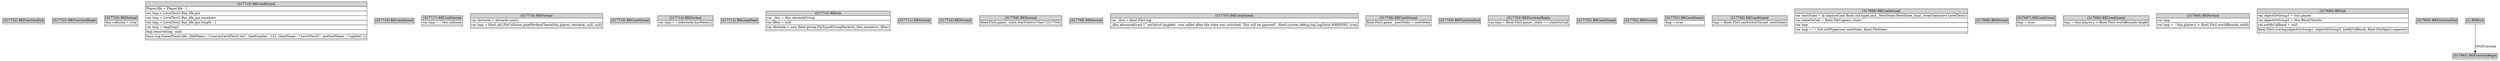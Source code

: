 digraph graphname {
	node [shape=plaintext];
n317722[label=<<table BORDER="0" CELLBORDER="1" CELLSPACING="0">
	<tr><td port="in" bgcolor="lightgray">(317722) BKFunctionEnd</td></tr>
	<tr><td port="out"></td></tr>
</table>>];
n317721[label=<<table BORDER="0" CELLBORDER="1" CELLSPACING="0">
	<tr><td port="in" bgcolor="lightgray">(317721) BKFunctionBegin</td></tr>
	<tr><td port="out"></td></tr>
</table>>];
n317720[label=<<table BORDER="0" CELLBORDER="1" CELLSPACING="0">
	<tr><td port="in" bgcolor="lightgray">(317720) BKNormal</td></tr>
	<tr><td port="e0" align="left">this.collision = true</td></tr>
	<tr><td port="out"></td></tr>
</table>>];
n317719[label=<<table BORDER="0" CELLBORDER="1" CELLSPACING="0">
	<tr><td port="in" bgcolor="lightgray">(317719) BKConditional</td></tr>
	<tr><td port="e0" align="left">Player.life = Player.life - 1</td></tr>
	<tr><td port="e1" align="left">var tmp = LevelTest2.Bar_life_gui</td></tr>
	<tr><td port="e2" align="left">var tmp = LevelTest2.Bar_life_gui.members</td></tr>
	<tr><td port="e3" align="left">var tmp = LevelTest2.Bar_life_gui.length - 1</td></tr>
	<tr><td port="e4" align="left">var tmp = tmp[tmp]</td></tr>
	<tr><td port="e5" align="left">tmp.remove(tmp, null)</td></tr>
	<tr><td port="e6" align="left">haxe.Log.trace(Player.life, {fileName : \"source/LevelTest2.hx\", lineNumber : 122, className : \"LevelTest2\", methodName : \"update\"})</td></tr>
	<tr><td port="out"></td></tr>
</table>>];
n317718[label=<<table BORDER="0" CELLBORDER="1" CELLSPACING="0">
	<tr><td port="in" bgcolor="lightgray">(317718) BKConditional</td></tr>
	<tr><td port="out"></td></tr>
</table>>];
n317717[label=<<table BORDER="0" CELLBORDER="1" CELLSPACING="0">
	<tr><td port="in" bgcolor="lightgray">(317717) BKConditional</td></tr>
	<tr><td port="e0" align="left">var tmp = ! this.collision</td></tr>
	<tr><td port="out"></td></tr>
</table>>];
n317716[label=<<table BORDER="0" CELLBORDER="1" CELLSPACING="0">
	<tr><td port="in" bgcolor="lightgray">(317716) BKNormal</td></tr>
	<tr><td port="e0" align="left">var obstacle = obstacle.next()</td></tr>
	<tr><td port="e1" align="left">var tmp = flixel.util.FlxCollision.pixelPerfectCheck(this.player, obstacle, null, null)</td></tr>
	<tr><td port="out"></td></tr>
</table>>];
n317715[label=<<table BORDER="0" CELLBORDER="1" CELLSPACING="0">
	<tr><td port="in" bgcolor="lightgray">(317715) BKConditional</td></tr>
	<tr><td port="out"></td></tr>
</table>>];
n317714[label=<<table BORDER="0" CELLBORDER="1" CELLSPACING="0">
	<tr><td port="in" bgcolor="lightgray">(317714) BKNormal</td></tr>
	<tr><td port="e0" align="left">var tmp = ! ((obstacle.hasNext()))</td></tr>
	<tr><td port="out"></td></tr>
</table>>];
n317713[label=<<table BORDER="0" CELLBORDER="1" CELLSPACING="0">
	<tr><td port="in" bgcolor="lightgray">(317713) BKLoopHead</td></tr>
	<tr><td port="out"></td></tr>
</table>>];
n317712[label=<<table BORDER="0" CELLBORDER="1" CELLSPACING="0">
	<tr><td port="in" bgcolor="lightgray">(317712) BKSub</td></tr>
	<tr><td port="e0" align="left">var _this = this.obstacleGroup</td></tr>
	<tr><td port="e1" align="left">var filter = null</td></tr>
	<tr><td port="e2" align="left">var obstacle = new flixel.group.FlxTypedGroupIterator(_this.members, filter)</td></tr>
	<tr><td port="out"></td></tr>
</table>>];
n317711[label=<<table BORDER="0" CELLBORDER="1" CELLSPACING="0">
	<tr><td port="in" bgcolor="lightgray">(317711) BKNormal</td></tr>
	<tr><td port="out"></td></tr>
</table>>];
n317710[label=<<table BORDER="0" CELLBORDER="1" CELLSPACING="0">
	<tr><td port="in" bgcolor="lightgray">(317710) BKNormal</td></tr>
	<tr><td port="out"></td></tr>
</table>>];
n317709[label=<<table BORDER="0" CELLBORDER="1" CELLSPACING="0">
	<tr><td port="in" bgcolor="lightgray">(317709) BKNormal</td></tr>
	<tr><td port="e0" align="left">flixel.FlxG.game._state.startOutro(\"fun\"(317704))</td></tr>
	<tr><td port="out"></td></tr>
</table>>];
n317708[label=<<table BORDER="0" CELLBORDER="1" CELLSPACING="0">
	<tr><td port="in" bgcolor="lightgray">(317708) BKNormal</td></tr>
	<tr><td port="out"></td></tr>
</table>>];
n317707[label=<<table BORDER="0" CELLBORDER="1" CELLSPACING="0">
	<tr><td port="in" bgcolor="lightgray">(317707) BKConditional</td></tr>
	<tr><td port="e0" align="left">var _this = flixel.FlxG.log</td></tr>
	<tr><td port="e1" align="left">_this.advanced(cast \"`onOutroComplete` was called after the state was switched. This will be ignored\", flixel.system.debug.log.LogStyle.WARNING, true)</td></tr>
	<tr><td port="out"></td></tr>
</table>>];
n317706[label=<<table BORDER="0" CELLBORDER="1" CELLSPACING="0">
	<tr><td port="in" bgcolor="lightgray">(317706) BKConditional</td></tr>
	<tr><td port="e0" align="left">flixel.FlxG.game._nextState = nextState</td></tr>
	<tr><td port="out"></td></tr>
</table>>];
n317705[label=<<table BORDER="0" CELLBORDER="1" CELLSPACING="0">
	<tr><td port="in" bgcolor="lightgray">(317705) BKFunctionEnd</td></tr>
	<tr><td port="out"></td></tr>
</table>>];
n317704[label=<<table BORDER="0" CELLBORDER="1" CELLSPACING="0">
	<tr><td port="in" bgcolor="lightgray">(317704) BKFunctionBegin</td></tr>
	<tr><td port="e0" align="left">var tmp = flixel.FlxG.game._state == stateOnCall</td></tr>
	<tr><td port="out"></td></tr>
</table>>];
n317703[label=<<table BORDER="0" CELLBORDER="1" CELLSPACING="0">
	<tr><td port="in" bgcolor="lightgray">(317703) BKConditional</td></tr>
	<tr><td port="out"></td></tr>
</table>>];
n317702[label=<<table BORDER="0" CELLBORDER="1" CELLSPACING="0">
	<tr><td port="in" bgcolor="lightgray">(317702) BKNormal</td></tr>
	<tr><td port="out"></td></tr>
</table>>];
n317701[label=<<table BORDER="0" CELLBORDER="1" CELLSPACING="0">
	<tr><td port="in" bgcolor="lightgray">(317701) BKConditional</td></tr>
	<tr><td port="e0" align="left">tmp = true</td></tr>
	<tr><td port="out"></td></tr>
</table>>];
n317700[label=<<table BORDER="0" CELLBORDER="1" CELLSPACING="0">
	<tr><td port="in" bgcolor="lightgray">(317700) BKConditional</td></tr>
	<tr><td port="e0" align="left">tmp = flixel.FlxG.canSwitchTo(cast nextState)</td></tr>
	<tr><td port="out"></td></tr>
</table>>];
n317699[label=<<table BORDER="0" CELLBORDER="1" CELLSPACING="0">
	<tr><td port="in" bgcolor="lightgray">(317699) BKConditional</td></tr>
	<tr><td port="e0" align="left">var nextState = @:implicitCast flixel.util.typeLimit._NextState.NextState_Impl_.fromState(new LevelTest())</td></tr>
	<tr><td port="e1" align="left">var stateOnCall = flixel.FlxG.game._state</td></tr>
	<tr><td port="e2" align="left">var tmp</td></tr>
	<tr><td port="e3" align="left">var tmp = ! ! Std.isOfType(cast nextState, flixel.FlxState)</td></tr>
	<tr><td port="out"></td></tr>
</table>>];
n317698[label=<<table BORDER="0" CELLBORDER="1" CELLSPACING="0">
	<tr><td port="in" bgcolor="lightgray">(317698) BKNormal</td></tr>
	<tr><td port="out"></td></tr>
</table>>];
n317697[label=<<table BORDER="0" CELLBORDER="1" CELLSPACING="0">
	<tr><td port="in" bgcolor="lightgray">(317697) BKConditional</td></tr>
	<tr><td port="e0" align="left">tmp = true</td></tr>
	<tr><td port="out"></td></tr>
</table>>];
n317696[label=<<table BORDER="0" CELLBORDER="1" CELLSPACING="0">
	<tr><td port="in" bgcolor="lightgray">(317696) BKConditional</td></tr>
	<tr><td port="e0" align="left">tmp = this.player.y &gt; flixel.FlxG.worldBounds.height</td></tr>
	<tr><td port="out"></td></tr>
</table>>];
n317695[label=<<table BORDER="0" CELLBORDER="1" CELLSPACING="0">
	<tr><td port="in" bgcolor="lightgray">(317695) BKNormal</td></tr>
	<tr><td port="e0" align="left">var tmp</td></tr>
	<tr><td port="e1" align="left">var tmp = ! this.player.x &gt; flixel.FlxG.worldBounds.width</td></tr>
	<tr><td port="out"></td></tr>
</table>>];
n317694[label=<<table BORDER="0" CELLBORDER="1" CELLSPACING="0">
	<tr><td port="in" bgcolor="lightgray">(317694) BKSub</td></tr>
	<tr><td port="e0" align="left">var objectOrGroup1 = this.player</td></tr>
	<tr><td port="e1" align="left">var objectOrGroup2 = this.BlockTilesStr</td></tr>
	<tr><td port="e2" align="left">var notifyCallback = null</td></tr>
	<tr><td port="e3" align="left">flixel.FlxG.overlap(objectOrGroup1, objectOrGroup2, notifyCallback, flixel.FlxObject.separate)</td></tr>
	<tr><td port="out"></td></tr>
</table>>];
n317693[label=<<table BORDER="0" CELLBORDER="1" CELLSPACING="0">
	<tr><td port="in" bgcolor="lightgray">(317693) BKFunctionEnd</td></tr>
	<tr><td port="out"></td></tr>
</table>>];
n317692[label=<<table BORDER="0" CELLBORDER="1" CELLSPACING="0">
	<tr><td port="in" bgcolor="lightgray">(317692) BKFunctionBegin</td></tr>
	<tr><td port="out"></td></tr>
</table>>];
n1[label=<<table BORDER="0" CELLBORDER="1" CELLSPACING="0">
	<tr><td port="in" bgcolor="lightgray">(1) BKRoot</td></tr>
	<tr><td port="out"></td></tr>
</table>>];
n1:out -> n317692:in[label="CFGFunction"];
}
